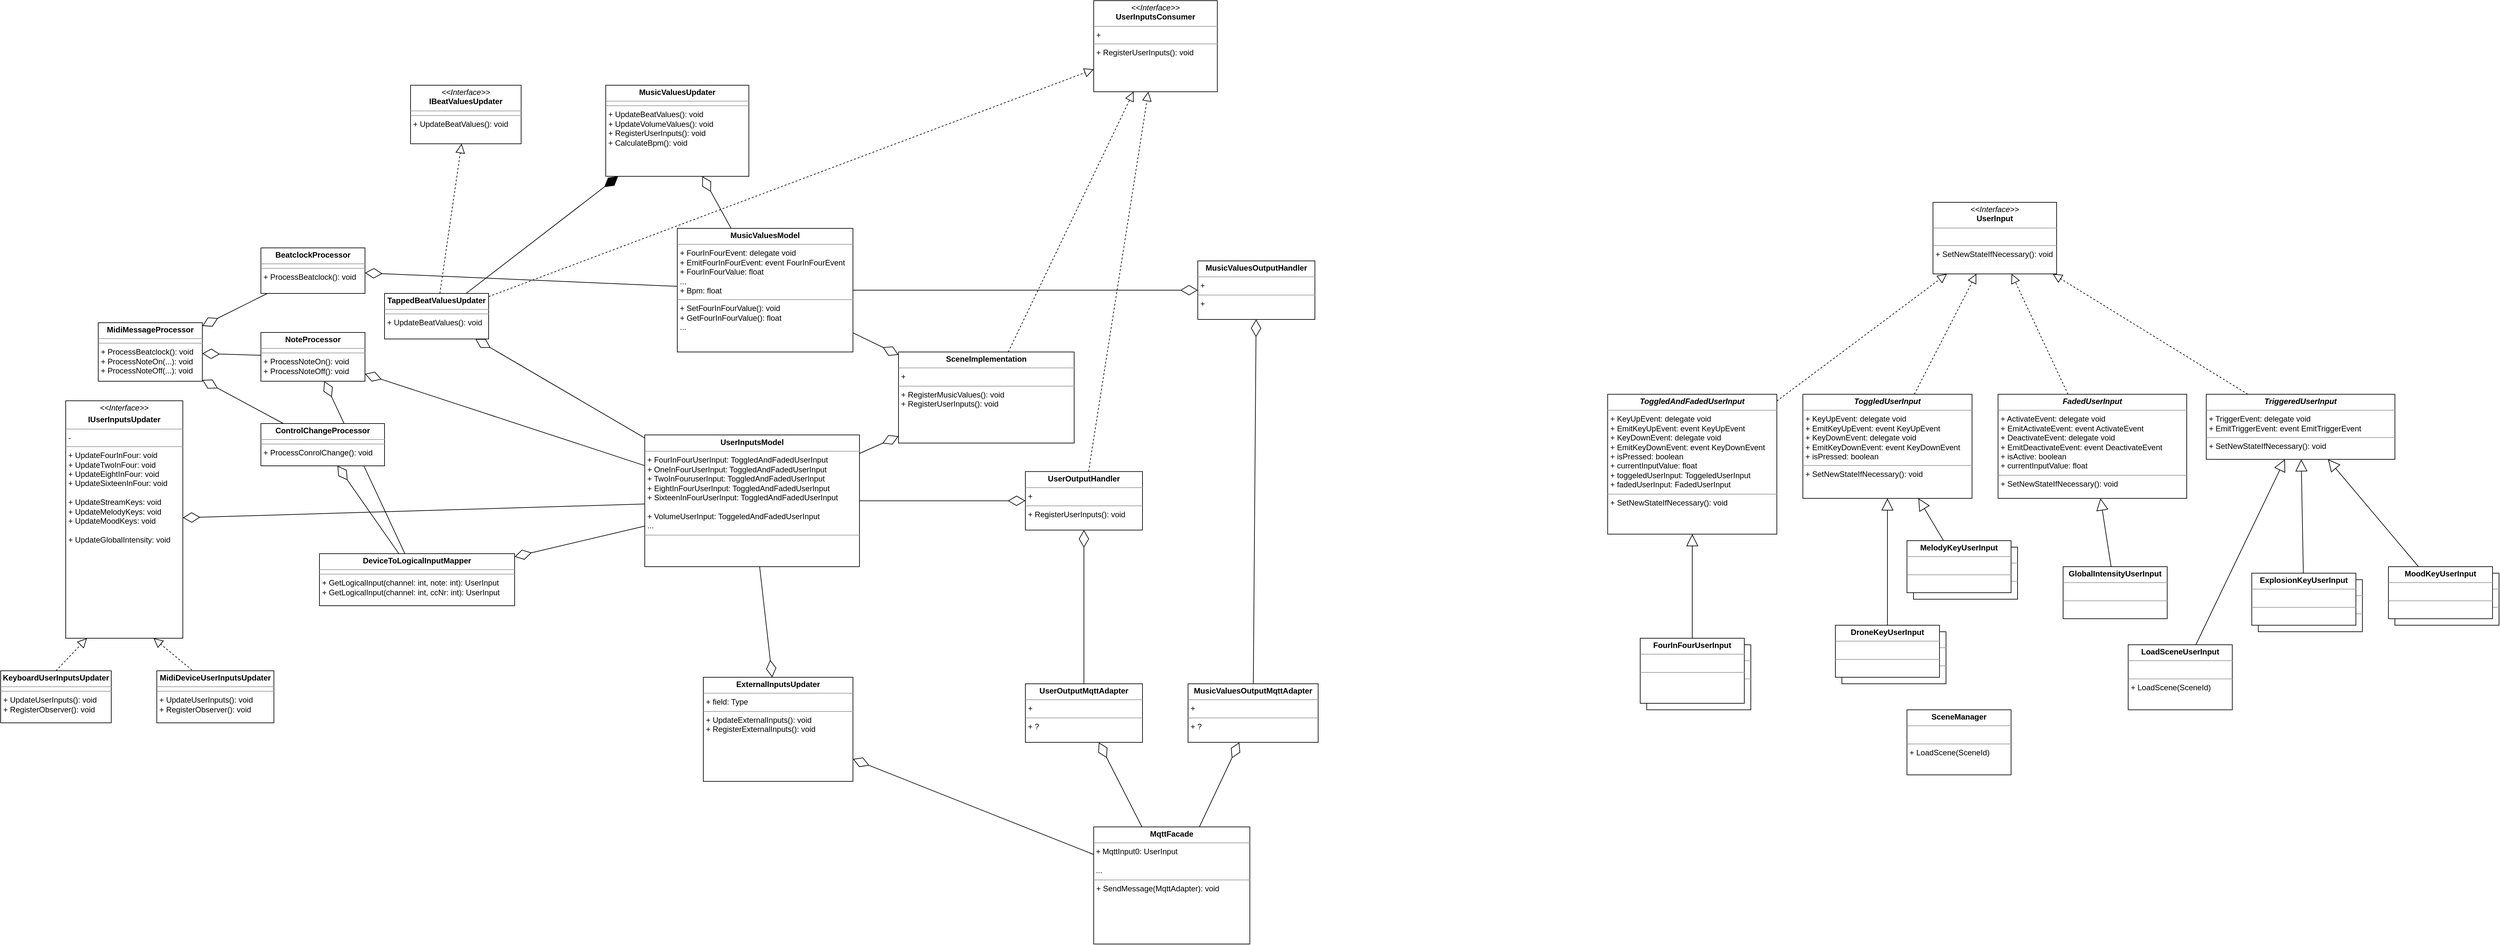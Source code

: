 <mxfile version="18.0.4" type="device"><diagram id="kDup70aPqAmlONpFN8vK" name="Page-1"><mxGraphModel dx="2523" dy="885" grid="1" gridSize="10" guides="1" tooltips="1" connect="1" arrows="1" fold="1" page="1" pageScale="1" pageWidth="850" pageHeight="1100" math="0" shadow="0"><root><mxCell id="0"/><mxCell id="1" parent="0"/><mxCell id="p4Q432q3_4zAi-ggWNKE-8" value="" style="endArrow=diamondThin;endFill=0;endSize=24;html=1;fontColor=default;" edge="1" parent="1" source="p4Q432q3_4zAi-ggWNKE-6" target="p4Q432q3_4zAi-ggWNKE-1"><mxGeometry width="160" relative="1" as="geometry"><mxPoint x="44.505" y="890" as="sourcePoint"/><mxPoint x="-54.286" y="735" as="targetPoint"/></mxGeometry></mxCell><mxCell id="Bzb-3gxFvcCEt1NOHRP6-16" value="" style="endArrow=block;dashed=1;endFill=0;endSize=12;html=1;" parent="1" source="IexDdL5BKOaNLtybtklX-4" target="Bzb-3gxFvcCEt1NOHRP6-14" edge="1"><mxGeometry width="160" relative="1" as="geometry"><mxPoint x="669.998" y="230" as="sourcePoint"/><mxPoint x="621.302" y="-90" as="targetPoint"/></mxGeometry></mxCell><mxCell id="Bzb-3gxFvcCEt1NOHRP6-21" value="&lt;p style=&quot;margin: 0px ; margin-top: 4px ; text-align: center&quot;&gt;&lt;b&gt;ExplosionKeyUserInput&lt;/b&gt;&lt;br&gt;&lt;/p&gt;&lt;hr size=&quot;1&quot;&gt;&lt;p style=&quot;margin: 0px ; margin-left: 4px&quot;&gt;&lt;br&gt;&lt;/p&gt;&lt;hr size=&quot;1&quot;&gt;&lt;p style=&quot;margin: 0px ; margin-left: 4px&quot;&gt;&lt;br&gt;&lt;/p&gt;" style="verticalAlign=top;align=left;overflow=fill;fontSize=12;fontFamily=Helvetica;html=1;" parent="1" vertex="1"><mxGeometry x="2890" y="910" width="160" height="80" as="geometry"/></mxCell><mxCell id="Bzb-3gxFvcCEt1NOHRP6-20" value="&lt;p style=&quot;margin: 0px ; margin-top: 4px ; text-align: center&quot;&gt;&lt;b&gt;MelodyKeyUserInput&lt;/b&gt;&lt;/p&gt;&lt;hr size=&quot;1&quot;&gt;&lt;p style=&quot;margin: 0px ; margin-left: 4px&quot;&gt;&lt;br&gt;&lt;/p&gt;&lt;hr size=&quot;1&quot;&gt;&lt;p style=&quot;margin: 0px ; margin-left: 4px&quot;&gt;&lt;br&gt;&lt;/p&gt;" style="verticalAlign=top;align=left;overflow=fill;fontSize=12;fontFamily=Helvetica;html=1;" parent="1" vertex="1"><mxGeometry x="2360" y="860" width="160" height="80" as="geometry"/></mxCell><mxCell id="Bzb-3gxFvcCEt1NOHRP6-19" value="&lt;p style=&quot;margin: 0px ; margin-top: 4px ; text-align: center&quot;&gt;&lt;b&gt;DroneKeyUserInput&lt;/b&gt;&lt;br&gt;&lt;/p&gt;&lt;hr size=&quot;1&quot;&gt;&lt;p style=&quot;margin: 0px ; margin-left: 4px&quot;&gt;&lt;br&gt;&lt;/p&gt;&lt;hr size=&quot;1&quot;&gt;&lt;p style=&quot;margin: 0px ; margin-left: 4px&quot;&gt;&lt;br&gt;&lt;/p&gt;" style="verticalAlign=top;align=left;overflow=fill;fontSize=12;fontFamily=Helvetica;html=1;" parent="1" vertex="1"><mxGeometry x="2250" y="990" width="160" height="80" as="geometry"/></mxCell><mxCell id="Bzb-3gxFvcCEt1NOHRP6-18" value="&lt;p style=&quot;margin: 0px ; margin-top: 4px ; text-align: center&quot;&gt;&lt;b&gt;StreamKeyUserInput&lt;/b&gt;&lt;/p&gt;&lt;hr size=&quot;1&quot;&gt;&lt;p style=&quot;margin: 0px ; margin-left: 4px&quot;&gt;&lt;br&gt;&lt;/p&gt;&lt;hr size=&quot;1&quot;&gt;&lt;p style=&quot;margin: 0px ; margin-left: 4px&quot;&gt;&lt;br&gt;&lt;/p&gt;" style="verticalAlign=top;align=left;overflow=fill;fontSize=12;fontFamily=Helvetica;html=1;" parent="1" vertex="1"><mxGeometry x="3100" y="900" width="160" height="80" as="geometry"/></mxCell><mxCell id="Bzb-3gxFvcCEt1NOHRP6-17" value="&lt;p style=&quot;margin: 0px ; margin-top: 4px ; text-align: center&quot;&gt;&lt;b&gt;FourInFourUserInput&lt;/b&gt;&lt;/p&gt;&lt;hr size=&quot;1&quot;&gt;&lt;br&gt;&lt;hr size=&quot;1&quot;&gt;&lt;p style=&quot;margin: 0px ; margin-left: 4px&quot;&gt;&lt;br&gt;&lt;/p&gt;" style="verticalAlign=top;align=left;overflow=fill;fontSize=12;fontFamily=Helvetica;html=1;" parent="1" vertex="1"><mxGeometry x="1950" y="1010" width="160" height="100" as="geometry"/></mxCell><mxCell id="IexDdL5BKOaNLtybtklX-3" value="&lt;p style=&quot;margin: 0px ; margin-top: 4px ; text-align: center&quot;&gt;&lt;i&gt;&amp;lt;&amp;lt;Interface&amp;gt;&amp;gt;&lt;/i&gt;&lt;br&gt;&lt;b&gt;IBeatValuesUpdater&lt;/b&gt;&lt;/p&gt;&lt;hr size=&quot;1&quot;&gt;&lt;hr size=&quot;1&quot;&gt;&lt;p style=&quot;margin: 0px ; margin-left: 4px&quot;&gt;+ UpdateBeatValues(): void&lt;/p&gt;" style="verticalAlign=top;align=left;overflow=fill;fontSize=12;fontFamily=Helvetica;html=1;" parent="1" vertex="1"><mxGeometry x="50" y="150" width="170" height="90" as="geometry"/></mxCell><mxCell id="IexDdL5BKOaNLtybtklX-4" value="&lt;p style=&quot;margin: 0px ; margin-top: 4px ; text-align: center&quot;&gt;&lt;b&gt;TappedBeatValuesUpdater&lt;/b&gt;&lt;br&gt;&lt;/p&gt;&lt;hr size=&quot;1&quot;&gt;&lt;hr size=&quot;1&quot;&gt;&lt;p style=&quot;margin: 0px ; margin-left: 4px&quot;&gt;+ UpdateBeatValues(): void&lt;br&gt;&lt;/p&gt;" style="verticalAlign=top;align=left;overflow=fill;fontSize=12;fontFamily=Helvetica;html=1;" parent="1" vertex="1"><mxGeometry x="10" y="470" width="160" height="70" as="geometry"/></mxCell><mxCell id="IexDdL5BKOaNLtybtklX-6" value="" style="endArrow=block;dashed=1;endFill=0;endSize=12;html=1;" parent="1" source="IexDdL5BKOaNLtybtklX-4" target="IexDdL5BKOaNLtybtklX-3" edge="1"><mxGeometry width="160" relative="1" as="geometry"><mxPoint x="100" y="420" as="sourcePoint"/><mxPoint x="390" y="320" as="targetPoint"/></mxGeometry></mxCell><mxCell id="IexDdL5BKOaNLtybtklX-9" value="&lt;p style=&quot;margin: 0px ; margin-top: 4px ; text-align: center&quot;&gt;&lt;b&gt;MusicValuesUpdater&lt;/b&gt;&lt;br&gt;&lt;/p&gt;&lt;hr size=&quot;1&quot;&gt;&lt;hr size=&quot;1&quot;&gt;&lt;p style=&quot;margin: 0px ; margin-left: 4px&quot;&gt;+ UpdateBeatValues(): void&lt;/p&gt;&lt;p style=&quot;margin: 0px ; margin-left: 4px&quot;&gt;+ UpdateVolumeValues(): void&lt;/p&gt;&lt;p style=&quot;margin: 0px ; margin-left: 4px&quot;&gt;+ RegisterUserInputs(): void&lt;/p&gt;&lt;p style=&quot;margin: 0px ; margin-left: 4px&quot;&gt;+ CalculateBpm(): void&lt;br&gt;&lt;/p&gt;" style="verticalAlign=top;align=left;overflow=fill;fontSize=12;fontFamily=Helvetica;html=1;strokeColor=default;" parent="1" vertex="1"><mxGeometry x="350" y="150" width="220" height="140" as="geometry"/></mxCell><mxCell id="IexDdL5BKOaNLtybtklX-15" value="&lt;p style=&quot;margin: 0px ; margin-top: 4px ; text-align: center&quot;&gt;&lt;b&gt;MusicValuesModel&lt;/b&gt;&lt;/p&gt;&lt;hr size=&quot;1&quot;&gt;&lt;p style=&quot;margin: 0px ; margin-left: 4px&quot;&gt;+ FourInFourEvent: delegate void&lt;br&gt;&lt;/p&gt;&lt;p style=&quot;margin: 0px ; margin-left: 4px&quot;&gt;+ EmitFourInFourEvent: event FourInFourEvent&lt;br&gt;&lt;/p&gt;&lt;p style=&quot;margin: 0px ; margin-left: 4px&quot;&gt;+ FourInFourValue: float&lt;/p&gt;&lt;p style=&quot;margin: 0px ; margin-left: 4px&quot;&gt;...&lt;/p&gt;&lt;p style=&quot;margin: 0px ; margin-left: 4px&quot;&gt;+ Bpm: float&lt;br&gt;&lt;/p&gt;&lt;hr size=&quot;1&quot;&gt;&lt;p style=&quot;margin: 0px ; margin-left: 4px&quot;&gt;+ SetFourInFourValue(): void&lt;/p&gt;&lt;p style=&quot;margin: 0px ; margin-left: 4px&quot;&gt;+ GetFourInFourValue(): float&lt;/p&gt;&lt;p style=&quot;margin: 0px ; margin-left: 4px&quot;&gt;...&lt;/p&gt;&lt;p style=&quot;margin: 0px ; margin-left: 4px&quot;&gt;&lt;br&gt;&lt;/p&gt;" style="verticalAlign=top;align=left;overflow=fill;fontSize=12;fontFamily=Helvetica;html=1;" parent="1" vertex="1"><mxGeometry x="460" y="370" width="270" height="190" as="geometry"/></mxCell><mxCell id="_s8e9NvMkZ89bHvfG3n6-1" value="&lt;p style=&quot;margin: 0px ; margin-top: 4px ; text-align: center&quot;&gt;&lt;i&gt;&lt;b&gt;FadedUserInput&lt;/b&gt;&lt;/i&gt;&lt;/p&gt;&lt;hr size=&quot;1&quot;&gt;&lt;p style=&quot;margin: 0px ; margin-left: 4px&quot;&gt;+ ActivateEvent: delegate void&lt;/p&gt;&lt;p style=&quot;margin: 0px ; margin-left: 4px&quot;&gt;+ EmitActivateEvent: event ActivateEvent&lt;/p&gt;&lt;p style=&quot;margin: 0px ; margin-left: 4px&quot;&gt;+ DeactivateEvent: delegate void&lt;br&gt;&lt;/p&gt;&lt;p style=&quot;margin: 0px ; margin-left: 4px&quot;&gt;+ EmitDeactivateEvent: event DeactivateEvent&lt;/p&gt;&lt;p style=&quot;margin: 0px ; margin-left: 4px&quot;&gt;+ isActive: boolean&lt;/p&gt;&lt;p style=&quot;margin: 0px ; margin-left: 4px&quot;&gt;+ currentInputValue: float&lt;br&gt;&lt;/p&gt;&lt;hr size=&quot;1&quot;&gt;&lt;p style=&quot;margin: 0px ; margin-left: 4px&quot;&gt;+ SetNewStateIfNecessary(): void&lt;br&gt;&lt;/p&gt;" style="verticalAlign=top;align=left;overflow=fill;fontSize=12;fontFamily=Helvetica;html=1;" parent="1" vertex="1"><mxGeometry x="2490" y="625" width="290" height="160" as="geometry"/></mxCell><mxCell id="_s8e9NvMkZ89bHvfG3n6-2" value="&lt;p style=&quot;margin: 0px ; margin-top: 4px ; text-align: center&quot;&gt;&lt;i&gt;&amp;lt;&amp;lt;Interface&amp;gt;&amp;gt;&lt;/i&gt;&lt;/p&gt;&lt;p style=&quot;margin: 0px ; margin-top: 4px ; text-align: center&quot;&gt;&lt;b&gt;IUserInputsUpdater&lt;/b&gt;&lt;/p&gt;&lt;hr size=&quot;1&quot;&gt;&lt;p style=&quot;margin: 0px ; margin-left: 4px&quot;&gt;- &lt;br&gt;&lt;/p&gt;&lt;hr size=&quot;1&quot;&gt;&lt;p style=&quot;margin: 0px ; margin-left: 4px&quot;&gt;+ UpdateFourInFour: void&lt;/p&gt;&lt;p style=&quot;margin: 0px ; margin-left: 4px&quot;&gt;+ UpdateTwoInFour: void&lt;/p&gt;&lt;p style=&quot;margin: 0px ; margin-left: 4px&quot;&gt;+ UpdateEightInFour: void&lt;/p&gt;&lt;p style=&quot;margin: 0px ; margin-left: 4px&quot;&gt;+ UpdateSixteenInFour: void&lt;br&gt;&lt;/p&gt;&lt;p style=&quot;margin: 0px ; margin-left: 4px&quot;&gt;&lt;br&gt;&lt;/p&gt;&lt;p style=&quot;margin: 0px ; margin-left: 4px&quot;&gt;+ UpdateStreamKeys: void&lt;/p&gt;&lt;p style=&quot;margin: 0px ; margin-left: 4px&quot;&gt;+ UpdateMelodyKeys: void&lt;/p&gt;&lt;p style=&quot;margin: 0px ; margin-left: 4px&quot;&gt;+ UpdateMoodKeys: void&lt;/p&gt;&lt;p style=&quot;margin: 0px ; margin-left: 4px&quot;&gt;&lt;br&gt;&lt;/p&gt;&lt;p style=&quot;margin: 0px ; margin-left: 4px&quot;&gt;+ UpdateGlobalIntensity: void&lt;/p&gt;&lt;p style=&quot;margin: 0px ; margin-left: 4px&quot;&gt;&lt;br&gt;&lt;/p&gt;&lt;p style=&quot;margin: 0px ; margin-left: 4px&quot;&gt;&lt;br&gt;&lt;/p&gt;" style="verticalAlign=top;align=left;overflow=fill;fontSize=12;fontFamily=Helvetica;html=1;" parent="1" vertex="1"><mxGeometry x="-480" y="635" width="180" height="365" as="geometry"/></mxCell><mxCell id="p0SsCodFUb69BNhrjL_O-1" value="&lt;p style=&quot;margin: 0px ; margin-top: 4px ; text-align: center&quot;&gt;&lt;b&gt;MelodyKeyUserInput&lt;/b&gt;&lt;/p&gt;&lt;hr size=&quot;1&quot;&gt;&lt;p style=&quot;margin: 0px ; margin-left: 4px&quot;&gt;&lt;br&gt;&lt;/p&gt;&lt;hr size=&quot;1&quot;&gt;&lt;p style=&quot;margin: 0px ; margin-left: 4px&quot;&gt;&lt;br&gt;&lt;/p&gt;" style="verticalAlign=top;align=left;overflow=fill;fontSize=12;fontFamily=Helvetica;html=1;" parent="1" vertex="1"><mxGeometry x="2350" y="850" width="160" height="80" as="geometry"/></mxCell><mxCell id="p0SsCodFUb69BNhrjL_O-2" value="&lt;p style=&quot;margin: 0px ; margin-top: 4px ; text-align: center&quot;&gt;&lt;i&gt;&lt;b&gt;ToggledUserInput&lt;/b&gt;&lt;/i&gt;&lt;/p&gt;&lt;hr size=&quot;1&quot;&gt;&lt;p style=&quot;margin: 0px ; margin-left: 4px&quot;&gt;+ KeyUpEvent: delegate void&lt;/p&gt;&lt;p style=&quot;margin: 0px ; margin-left: 4px&quot;&gt;+ EmitKeyUpEvent: event KeyUpEvent&lt;/p&gt;&lt;p style=&quot;margin: 0px ; margin-left: 4px&quot;&gt;+ KeyDownEvent: delegate void&lt;br&gt;&lt;/p&gt;&lt;p style=&quot;margin: 0px ; margin-left: 4px&quot;&gt;+ EmitKeyDownEvent: event KeyDownEvent&lt;/p&gt;&lt;p style=&quot;margin: 0px ; margin-left: 4px&quot;&gt;+ isPressed: boolean&lt;br&gt;&lt;/p&gt;&lt;hr size=&quot;1&quot;&gt;&lt;p style=&quot;margin: 0px ; margin-left: 4px&quot;&gt;+ SetNewStateIfNecessary(): void&lt;br&gt;&lt;/p&gt;" style="verticalAlign=top;align=left;overflow=fill;fontSize=12;fontFamily=Helvetica;html=1;" parent="1" vertex="1"><mxGeometry x="2190" y="625" width="260" height="160" as="geometry"/></mxCell><mxCell id="p0SsCodFUb69BNhrjL_O-4" value="Extends" style="endArrow=block;endSize=16;endFill=0;strokeColor=#000000;shadow=0;comic=0;textOpacity=0;fontColor=none;labelBackgroundColor=none;noLabel=1;" parent="1" source="p0SsCodFUb69BNhrjL_O-1" target="p0SsCodFUb69BNhrjL_O-2" edge="1"><mxGeometry x="-0.048" width="160" relative="1" as="geometry"><mxPoint x="1960" y="990" as="sourcePoint"/><mxPoint x="2120" y="990" as="targetPoint"/><mxPoint as="offset"/></mxGeometry></mxCell><mxCell id="p0SsCodFUb69BNhrjL_O-5" value="&lt;p style=&quot;margin: 0px ; margin-top: 4px ; text-align: center&quot;&gt;&lt;b&gt;MoodKeyUserInput&lt;/b&gt;&lt;/p&gt;&lt;hr size=&quot;1&quot;&gt;&lt;p style=&quot;margin: 0px ; margin-left: 4px&quot;&gt;&lt;br&gt;&lt;/p&gt;&lt;hr size=&quot;1&quot;&gt;&lt;p style=&quot;margin: 0px ; margin-left: 4px&quot;&gt;&lt;br&gt;&lt;/p&gt;" style="verticalAlign=top;align=left;overflow=fill;fontSize=12;fontFamily=Helvetica;html=1;" parent="1" vertex="1"><mxGeometry x="3090" y="890" width="160" height="80" as="geometry"/></mxCell><mxCell id="p0SsCodFUb69BNhrjL_O-6" value="Extends" style="endArrow=block;endSize=16;endFill=0;strokeColor=#000000;shadow=0;comic=0;textOpacity=0;fontColor=none;labelBackgroundColor=none;noLabel=1;" parent="1" source="p0SsCodFUb69BNhrjL_O-5" target="gkqPeHBAmK1bLLE0qPdu-8" edge="1"><mxGeometry x="-0.048" width="160" relative="1" as="geometry"><mxPoint x="2180" y="860" as="sourcePoint"/><mxPoint x="2180" y="765" as="targetPoint"/><mxPoint as="offset"/></mxGeometry></mxCell><mxCell id="gkqPeHBAmK1bLLE0qPdu-3" value="&lt;p style=&quot;margin: 0px ; margin-top: 4px ; text-align: center&quot;&gt;&lt;b&gt;KeyboardUserInputsUpdater&lt;/b&gt;&lt;br&gt;&lt;/p&gt;&lt;hr size=&quot;1&quot;&gt;&lt;hr size=&quot;1&quot;&gt;&lt;p style=&quot;margin: 0px ; margin-left: 4px&quot;&gt;+ UpdateUserInputs(): void&lt;/p&gt;&lt;p style=&quot;margin: 0px ; margin-left: 4px&quot;&gt;+ RegisterObserver(): void&lt;/p&gt;&lt;p style=&quot;margin: 0px ; margin-left: 4px&quot;&gt;&lt;br&gt;&lt;/p&gt;" style="verticalAlign=top;align=left;overflow=fill;fontSize=12;fontFamily=Helvetica;html=1;" parent="1" vertex="1"><mxGeometry x="-580" y="1050" width="170" height="80" as="geometry"/></mxCell><mxCell id="gkqPeHBAmK1bLLE0qPdu-4" value="" style="endArrow=block;dashed=1;endFill=0;endSize=12;html=1;entryX=0.181;entryY=1;entryDx=0;entryDy=0;exitX=0.5;exitY=0;exitDx=0;exitDy=0;entryPerimeter=0;" parent="1" source="gkqPeHBAmK1bLLE0qPdu-3" target="_s8e9NvMkZ89bHvfG3n6-2" edge="1"><mxGeometry width="160" relative="1" as="geometry"><mxPoint x="110" y="780" as="sourcePoint"/><mxPoint x="172.5" y="730" as="targetPoint"/></mxGeometry></mxCell><mxCell id="gkqPeHBAmK1bLLE0qPdu-5" value="&lt;p style=&quot;margin: 0px ; margin-top: 4px ; text-align: center&quot;&gt;&lt;b&gt;MidiDeviceUserInputsUpdater&lt;/b&gt;&lt;br&gt;&lt;/p&gt;&lt;hr size=&quot;1&quot;&gt;&lt;hr size=&quot;1&quot;&gt;&lt;p style=&quot;margin: 0px ; margin-left: 4px&quot;&gt;+ UpdateUserInputs(): void&lt;/p&gt;&lt;p style=&quot;margin: 0px ; margin-left: 4px&quot;&gt;+ RegisterObserver(): void&lt;/p&gt;" style="verticalAlign=top;align=left;overflow=fill;fontSize=12;fontFamily=Helvetica;html=1;" parent="1" vertex="1"><mxGeometry x="-340" y="1050" width="180" height="80" as="geometry"/></mxCell><mxCell id="gkqPeHBAmK1bLLE0qPdu-7" value="" style="endArrow=block;dashed=1;endFill=0;endSize=12;html=1;entryX=0.75;entryY=1;entryDx=0;entryDy=0;exitX=0.3;exitY=-0.014;exitDx=0;exitDy=0;exitPerimeter=0;" parent="1" source="gkqPeHBAmK1bLLE0qPdu-5" target="_s8e9NvMkZ89bHvfG3n6-2" edge="1"><mxGeometry width="160" relative="1" as="geometry"><mxPoint x="135" y="820" as="sourcePoint"/><mxPoint x="182.5" y="740" as="targetPoint"/></mxGeometry></mxCell><mxCell id="gkqPeHBAmK1bLLE0qPdu-8" value="&lt;p style=&quot;margin: 0px ; margin-top: 4px ; text-align: center&quot;&gt;&lt;i&gt;&lt;b&gt;TriggeredUserInput&lt;/b&gt;&lt;/i&gt;&lt;/p&gt;&lt;hr size=&quot;1&quot;&gt;&lt;p style=&quot;margin: 0px ; margin-left: 4px&quot;&gt;+ TriggerEvent: delegate void&lt;/p&gt;&lt;p style=&quot;margin: 0px ; margin-left: 4px&quot;&gt;+ EmitTriggerEvent: event EmitTriggerEvent&lt;/p&gt;&lt;hr size=&quot;1&quot;&gt;&lt;p style=&quot;margin: 0px ; margin-left: 4px&quot;&gt;+ SetNewStateIfNecessary(): void&lt;br&gt;&lt;/p&gt;" style="verticalAlign=top;align=left;overflow=fill;fontSize=12;fontFamily=Helvetica;html=1;" parent="1" vertex="1"><mxGeometry x="2810" y="625" width="290" height="100" as="geometry"/></mxCell><mxCell id="gkqPeHBAmK1bLLE0qPdu-9" value="&lt;p style=&quot;margin: 0px ; margin-top: 4px ; text-align: center&quot;&gt;&lt;b&gt;ExplosionKeyUserInput&lt;/b&gt;&lt;br&gt;&lt;/p&gt;&lt;hr size=&quot;1&quot;&gt;&lt;p style=&quot;margin: 0px ; margin-left: 4px&quot;&gt;&lt;br&gt;&lt;/p&gt;&lt;hr size=&quot;1&quot;&gt;&lt;p style=&quot;margin: 0px ; margin-left: 4px&quot;&gt;&lt;br&gt;&lt;/p&gt;" style="verticalAlign=top;align=left;overflow=fill;fontSize=12;fontFamily=Helvetica;html=1;" parent="1" vertex="1"><mxGeometry x="2880" y="900" width="160" height="80" as="geometry"/></mxCell><mxCell id="gkqPeHBAmK1bLLE0qPdu-10" value="Extends" style="endArrow=block;endSize=16;endFill=0;strokeColor=#000000;shadow=0;comic=0;textOpacity=0;fontColor=none;labelBackgroundColor=none;noLabel=1;" parent="1" source="gkqPeHBAmK1bLLE0qPdu-9" target="gkqPeHBAmK1bLLE0qPdu-8" edge="1"><mxGeometry x="-0.048" width="160" relative="1" as="geometry"><mxPoint x="2235" y="900" as="sourcePoint"/><mxPoint x="2960" y="742" as="targetPoint"/><mxPoint as="offset"/></mxGeometry></mxCell><mxCell id="gkqPeHBAmK1bLLE0qPdu-11" value="&lt;p style=&quot;margin: 0px ; margin-top: 4px ; text-align: center&quot;&gt;&lt;b&gt;FourInFourUserInput&lt;/b&gt;&lt;/p&gt;&lt;hr size=&quot;1&quot;&gt;&lt;br&gt;&lt;hr size=&quot;1&quot;&gt;&lt;p style=&quot;margin: 0px ; margin-left: 4px&quot;&gt;&lt;br&gt;&lt;/p&gt;" style="verticalAlign=top;align=left;overflow=fill;fontSize=12;fontFamily=Helvetica;html=1;" parent="1" vertex="1"><mxGeometry x="1940" y="1000" width="160" height="100" as="geometry"/></mxCell><mxCell id="gkqPeHBAmK1bLLE0qPdu-12" value="&lt;p style=&quot;margin: 0px ; margin-top: 4px ; text-align: center&quot;&gt;&lt;b&gt;GlobalIntensityUserInput&lt;/b&gt;&lt;/p&gt;&lt;hr size=&quot;1&quot;&gt;&lt;p style=&quot;margin: 0px ; margin-left: 4px&quot;&gt;&lt;br&gt;&lt;/p&gt;&lt;hr size=&quot;1&quot;&gt;&lt;p style=&quot;margin: 0px ; margin-left: 4px&quot;&gt;&lt;br&gt;&lt;/p&gt;" style="verticalAlign=top;align=left;overflow=fill;fontSize=12;fontFamily=Helvetica;html=1;" parent="1" vertex="1"><mxGeometry x="2590" y="890" width="160" height="80" as="geometry"/></mxCell><mxCell id="gkqPeHBAmK1bLLE0qPdu-13" value="Extends" style="endArrow=block;endSize=16;endFill=0;strokeColor=#000000;shadow=0;comic=0;textOpacity=0;fontColor=none;labelBackgroundColor=none;noLabel=1;" parent="1" source="gkqPeHBAmK1bLLE0qPdu-12" target="_s8e9NvMkZ89bHvfG3n6-1" edge="1"><mxGeometry x="-0.048" width="160" relative="1" as="geometry"><mxPoint x="2590" y="890" as="sourcePoint"/><mxPoint x="2620" y="762" as="targetPoint"/><mxPoint as="offset"/></mxGeometry></mxCell><mxCell id="gkqPeHBAmK1bLLE0qPdu-15" value="&lt;p style=&quot;margin: 0px ; margin-top: 4px ; text-align: center&quot;&gt;&lt;i&gt;&amp;lt;&amp;lt;Interface&amp;gt;&amp;gt;&lt;/i&gt;&lt;br&gt;&lt;b&gt;UserInput&lt;/b&gt;&lt;/p&gt;&lt;hr size=&quot;1&quot;&gt;&lt;p style=&quot;margin: 0px ; margin-left: 4px&quot;&gt;&lt;br&gt;&lt;/p&gt;&lt;hr size=&quot;1&quot;&gt;&lt;p style=&quot;margin: 0px ; margin-left: 4px&quot;&gt;+ SetNewStateIfNecessary(): void&lt;/p&gt;" style="verticalAlign=top;align=left;overflow=fill;fontSize=12;fontFamily=Helvetica;html=1;" parent="1" vertex="1"><mxGeometry x="2390" y="330" width="190" height="110" as="geometry"/></mxCell><mxCell id="gkqPeHBAmK1bLLE0qPdu-17" value="" style="endArrow=block;dashed=1;endFill=0;endSize=12;html=1;" parent="1" source="p0SsCodFUb69BNhrjL_O-2" target="gkqPeHBAmK1bLLE0qPdu-15" edge="1"><mxGeometry width="160" relative="1" as="geometry"><mxPoint x="1210" y="320" as="sourcePoint"/><mxPoint x="1370" y="320" as="targetPoint"/></mxGeometry></mxCell><mxCell id="gkqPeHBAmK1bLLE0qPdu-18" value="" style="endArrow=block;dashed=1;endFill=0;endSize=12;html=1;" parent="1" source="_s8e9NvMkZ89bHvfG3n6-1" target="gkqPeHBAmK1bLLE0qPdu-15" edge="1"><mxGeometry width="160" relative="1" as="geometry"><mxPoint x="1530" y="350" as="sourcePoint"/><mxPoint x="1690" y="350" as="targetPoint"/></mxGeometry></mxCell><mxCell id="gkqPeHBAmK1bLLE0qPdu-19" value="" style="endArrow=block;dashed=1;endFill=0;endSize=12;html=1;" parent="1" source="gkqPeHBAmK1bLLE0qPdu-8" target="gkqPeHBAmK1bLLE0qPdu-15" edge="1"><mxGeometry width="160" relative="1" as="geometry"><mxPoint x="1860" y="350" as="sourcePoint"/><mxPoint x="2020" y="350" as="targetPoint"/></mxGeometry></mxCell><mxCell id="gkqPeHBAmK1bLLE0qPdu-20" value="&lt;p style=&quot;margin: 0px ; margin-top: 4px ; text-align: center&quot;&gt;&lt;i&gt;&lt;b&gt;ToggledAndFadedUserInput&lt;/b&gt;&lt;/i&gt;&lt;/p&gt;&lt;hr size=&quot;1&quot;&gt;&lt;p style=&quot;margin: 0px ; margin-left: 4px&quot;&gt;+ KeyUpEvent: delegate void&lt;/p&gt;&lt;p style=&quot;margin: 0px ; margin-left: 4px&quot;&gt;+ EmitKeyUpEvent: event KeyUpEvent&lt;/p&gt;&lt;p style=&quot;margin: 0px ; margin-left: 4px&quot;&gt;+ KeyDownEvent: delegate void&lt;br&gt;&lt;/p&gt;&lt;p style=&quot;margin: 0px ; margin-left: 4px&quot;&gt;+ EmitKeyDownEvent: event KeyDownEvent&lt;/p&gt;&lt;p style=&quot;margin: 0px ; margin-left: 4px&quot;&gt;+ isPressed: boolean&lt;/p&gt;&lt;p style=&quot;margin: 0px ; margin-left: 4px&quot;&gt;+ currentInputValue: float&lt;/p&gt;&lt;p style=&quot;margin: 0px ; margin-left: 4px&quot;&gt;+ toggeledUserInput: ToggeledUserInput&lt;/p&gt;&lt;p style=&quot;margin: 0px ; margin-left: 4px&quot;&gt;+ fadedUserInput: FadedUserInput&lt;br&gt;&lt;/p&gt;&lt;hr size=&quot;1&quot;&gt;&lt;p style=&quot;margin: 0px ; margin-left: 4px&quot;&gt;+ SetNewStateIfNecessary(): void&lt;br&gt;&lt;/p&gt;" style="verticalAlign=top;align=left;overflow=fill;fontSize=12;fontFamily=Helvetica;html=1;" parent="1" vertex="1"><mxGeometry x="1890" y="625" width="260" height="215" as="geometry"/></mxCell><mxCell id="gkqPeHBAmK1bLLE0qPdu-21" value="Extends" style="endArrow=block;endSize=16;endFill=0;strokeColor=#000000;shadow=0;comic=0;textOpacity=0;fontColor=none;labelBackgroundColor=none;noLabel=1;" parent="1" source="gkqPeHBAmK1bLLE0qPdu-11" target="gkqPeHBAmK1bLLE0qPdu-20" edge="1"><mxGeometry x="-0.048" width="160" relative="1" as="geometry"><mxPoint x="2235" y="900" as="sourcePoint"/><mxPoint x="2291" y="795.96" as="targetPoint"/><mxPoint as="offset"/></mxGeometry></mxCell><mxCell id="gkqPeHBAmK1bLLE0qPdu-22" value="" style="endArrow=block;dashed=1;endFill=0;endSize=12;html=1;" parent="1" source="gkqPeHBAmK1bLLE0qPdu-20" target="gkqPeHBAmK1bLLE0qPdu-15" edge="1"><mxGeometry width="160" relative="1" as="geometry"><mxPoint x="1310" y="385" as="sourcePoint"/><mxPoint x="1517.5" y="300" as="targetPoint"/></mxGeometry></mxCell><mxCell id="YY2gHRtdCYsPqJjgCvtX-1" value="" style="endArrow=diamondThin;endFill=1;endSize=24;html=1;" parent="1" source="IexDdL5BKOaNLtybtklX-4" target="IexDdL5BKOaNLtybtklX-9" edge="1"><mxGeometry width="160" relative="1" as="geometry"><mxPoint x="350" y="460" as="sourcePoint"/><mxPoint x="390" y="230" as="targetPoint"/></mxGeometry></mxCell><mxCell id="YY2gHRtdCYsPqJjgCvtX-2" value="&lt;p style=&quot;margin: 0px ; margin-top: 4px ; text-align: center&quot;&gt;&lt;b&gt;SceneManager&lt;/b&gt;&lt;/p&gt;&lt;hr size=&quot;1&quot;&gt;&lt;br&gt;&lt;hr size=&quot;1&quot;&gt;&lt;p style=&quot;margin: 0px ; margin-left: 4px&quot;&gt;+ LoadScene(SceneId)&lt;br&gt;&lt;/p&gt;" style="verticalAlign=top;align=left;overflow=fill;fontSize=12;fontFamily=Helvetica;html=1;" parent="1" vertex="1"><mxGeometry x="2350" y="1110" width="160" height="100" as="geometry"/></mxCell><mxCell id="YY2gHRtdCYsPqJjgCvtX-3" value="&lt;p style=&quot;margin: 0px ; margin-top: 4px ; text-align: center&quot;&gt;&lt;b&gt;LoadSceneUserInput&lt;/b&gt;&lt;/p&gt;&lt;hr size=&quot;1&quot;&gt;&lt;br&gt;&lt;hr size=&quot;1&quot;&gt;&lt;p style=&quot;margin: 0px ; margin-left: 4px&quot;&gt;+ LoadScene(SceneId)&lt;br&gt;&lt;/p&gt;" style="verticalAlign=top;align=left;overflow=fill;fontSize=12;fontFamily=Helvetica;html=1;" parent="1" vertex="1"><mxGeometry x="2690" y="1010" width="160" height="100" as="geometry"/></mxCell><mxCell id="YY2gHRtdCYsPqJjgCvtX-5" value="Extends" style="endArrow=block;endSize=16;endFill=0;strokeColor=#000000;shadow=0;comic=0;textOpacity=0;fontColor=none;labelBackgroundColor=none;noLabel=1;" parent="1" source="YY2gHRtdCYsPqJjgCvtX-3" target="gkqPeHBAmK1bLLE0qPdu-8" edge="1"><mxGeometry x="-0.048" width="160" relative="1" as="geometry"><mxPoint x="2150" y="1120" as="sourcePoint"/><mxPoint x="2150" y="930" as="targetPoint"/><mxPoint as="offset"/></mxGeometry></mxCell><mxCell id="YY2gHRtdCYsPqJjgCvtX-7" value="&lt;p style=&quot;margin: 0px ; margin-top: 4px ; text-align: center&quot;&gt;&lt;b&gt;MqttFacade&lt;/b&gt;&lt;br&gt;&lt;/p&gt;&lt;hr size=&quot;1&quot;&gt;&lt;div&gt;&amp;nbsp;+ MqttInput0: UserInput&lt;/div&gt;&lt;div&gt;&lt;br&gt;&lt;/div&gt;&lt;div&gt;&amp;nbsp;...&lt;br&gt;&lt;/div&gt;&lt;hr size=&quot;1&quot;&gt;&lt;p style=&quot;margin: 0px ; margin-left: 4px&quot;&gt;+ SendMessage(MqttAdapter): void&lt;br&gt;&lt;/p&gt;" style="verticalAlign=top;align=left;overflow=fill;fontSize=12;fontFamily=Helvetica;html=1;" parent="1" vertex="1"><mxGeometry x="1100" y="1290" width="240" height="180" as="geometry"/></mxCell><mxCell id="Hk9LADAd_C7SH6eBaAao-1" value="&lt;p style=&quot;margin: 0px ; margin-top: 4px ; text-align: center&quot;&gt;&lt;b&gt;DroneKeyUserInput&lt;/b&gt;&lt;br&gt;&lt;/p&gt;&lt;hr size=&quot;1&quot;&gt;&lt;p style=&quot;margin: 0px ; margin-left: 4px&quot;&gt;&lt;br&gt;&lt;/p&gt;&lt;hr size=&quot;1&quot;&gt;&lt;p style=&quot;margin: 0px ; margin-left: 4px&quot;&gt;&lt;br&gt;&lt;/p&gt;" style="verticalAlign=top;align=left;overflow=fill;fontSize=12;fontFamily=Helvetica;html=1;" parent="1" vertex="1"><mxGeometry x="2240" y="980" width="160" height="80" as="geometry"/></mxCell><mxCell id="Hk9LADAd_C7SH6eBaAao-2" value="Extends" style="endArrow=block;endSize=16;endFill=0;strokeColor=#000000;shadow=0;comic=0;textOpacity=0;fontColor=none;labelBackgroundColor=none;noLabel=1;" parent="1" source="Hk9LADAd_C7SH6eBaAao-1" target="p0SsCodFUb69BNhrjL_O-2" edge="1"><mxGeometry x="-0.048" width="160" relative="1" as="geometry"><mxPoint x="2309" y="849.04" as="sourcePoint"/><mxPoint x="2340" y="785" as="targetPoint"/><mxPoint as="offset"/></mxGeometry></mxCell><mxCell id="Bzb-3gxFvcCEt1NOHRP6-1" value="&lt;p style=&quot;margin: 0px ; margin-top: 4px ; text-align: center&quot;&gt;&lt;b&gt;UserInputsModel&lt;/b&gt;&lt;/p&gt;&lt;hr size=&quot;1&quot;&gt;&lt;p style=&quot;margin: 0px ; margin-left: 4px&quot;&gt;+ FourInFourUserInput: ToggledAndFadedUserInput&lt;/p&gt;&lt;p style=&quot;margin: 0px ; margin-left: 4px&quot;&gt;+ OneInFourUserInput: ToggledAndFadedUserInput&lt;br&gt;&lt;/p&gt;&lt;p style=&quot;margin: 0px ; margin-left: 4px&quot;&gt;+ TwoInFouruserInput: ToggledAndFadedUserInput&lt;/p&gt;&lt;p style=&quot;margin: 0px ; margin-left: 4px&quot;&gt;+ EightInFourUserInput: ToggledAndFadedUserInput&lt;/p&gt;&lt;p style=&quot;margin: 0px ; margin-left: 4px&quot;&gt;+ SixteenInFourUserInput: ToggledAndFadedUserInput&lt;/p&gt;&lt;p style=&quot;margin: 0px ; margin-left: 4px&quot;&gt;&lt;br&gt;&lt;/p&gt;&lt;p style=&quot;margin: 0px ; margin-left: 4px&quot;&gt;+ VolumeUserInput: ToggeledAndFadedUserInput&lt;/p&gt;&lt;p style=&quot;margin: 0px ; margin-left: 4px&quot;&gt;...&lt;br&gt;&lt;/p&gt;&lt;hr size=&quot;1&quot;&gt;" style="verticalAlign=top;align=left;overflow=fill;fontSize=12;fontFamily=Helvetica;html=1;" parent="1" vertex="1"><mxGeometry x="410" y="687.5" width="330" height="202.5" as="geometry"/></mxCell><mxCell id="Bzb-3gxFvcCEt1NOHRP6-2" value="" style="endArrow=diamondThin;endFill=0;endSize=24;html=1;" parent="1" source="IexDdL5BKOaNLtybtklX-15" target="IexDdL5BKOaNLtybtklX-9" edge="1"><mxGeometry width="160" relative="1" as="geometry"><mxPoint x="440" y="440" as="sourcePoint"/><mxPoint x="570" y="150" as="targetPoint"/></mxGeometry></mxCell><mxCell id="Bzb-3gxFvcCEt1NOHRP6-3" value="" style="endArrow=diamondThin;endFill=0;endSize=24;html=1;fontColor=default;" parent="1" source="Bzb-3gxFvcCEt1NOHRP6-1" target="_s8e9NvMkZ89bHvfG3n6-2" edge="1"><mxGeometry width="160" relative="1" as="geometry"><mxPoint x="440" y="720" as="sourcePoint"/><mxPoint x="355" y="720" as="targetPoint"/></mxGeometry></mxCell><mxCell id="Bzb-3gxFvcCEt1NOHRP6-6" value="" style="endArrow=diamondThin;endFill=0;endSize=24;html=1;fontColor=default;" parent="1" source="Bzb-3gxFvcCEt1NOHRP6-1" target="Bzb-3gxFvcCEt1NOHRP6-12" edge="1"><mxGeometry width="160" relative="1" as="geometry"><mxPoint x="990" y="710" as="sourcePoint"/><mxPoint x="1070" y="550" as="targetPoint"/></mxGeometry></mxCell><mxCell id="Bzb-3gxFvcCEt1NOHRP6-7" value="" style="endArrow=diamondThin;endFill=0;endSize=24;html=1;fontColor=default;" parent="1" source="IexDdL5BKOaNLtybtklX-15" target="Bzb-3gxFvcCEt1NOHRP6-12" edge="1"><mxGeometry width="160" relative="1" as="geometry"><mxPoint x="720" y="757.5" as="sourcePoint"/><mxPoint x="1070" y="490" as="targetPoint"/></mxGeometry></mxCell><mxCell id="Bzb-3gxFvcCEt1NOHRP6-12" value="&lt;p style=&quot;margin: 0px ; margin-top: 4px ; text-align: center&quot;&gt;&lt;b&gt;SceneImplementation&lt;/b&gt;&lt;/p&gt;&lt;hr size=&quot;1&quot;&gt;&lt;p style=&quot;margin: 0px ; margin-left: 4px&quot;&gt;+ &lt;br&gt;&lt;/p&gt;&lt;hr size=&quot;1&quot;&gt;&lt;p style=&quot;margin: 0px ; margin-left: 4px&quot;&gt;+ RegisterMusicValues(): void&lt;/p&gt;&lt;p style=&quot;margin: 0px ; margin-left: 4px&quot;&gt;+ RegisterUserInputs(): void&lt;br&gt;&lt;/p&gt;" style="verticalAlign=top;align=left;overflow=fill;fontSize=12;fontFamily=Helvetica;html=1;fontColor=default;strokeColor=default;" parent="1" vertex="1"><mxGeometry x="800" y="560" width="270" height="140" as="geometry"/></mxCell><mxCell id="Bzb-3gxFvcCEt1NOHRP6-13" value="" style="endArrow=diamondThin;endFill=0;endSize=24;html=1;fontColor=default;" parent="1" source="Bzb-3gxFvcCEt1NOHRP6-1" target="IexDdL5BKOaNLtybtklX-4" edge="1"><mxGeometry width="160" relative="1" as="geometry"><mxPoint x="570" y="484.656" as="sourcePoint"/><mxPoint x="730" y="440.004" as="targetPoint"/></mxGeometry></mxCell><mxCell id="Bzb-3gxFvcCEt1NOHRP6-14" value="&lt;p style=&quot;margin: 0px ; margin-top: 4px ; text-align: center&quot;&gt;&lt;i&gt;&amp;lt;&amp;lt;Interface&amp;gt;&amp;gt;&lt;/i&gt;&lt;br&gt;&lt;b&gt;UserInputsConsumer&lt;/b&gt;&lt;/p&gt;&lt;hr size=&quot;1&quot;&gt;&lt;p style=&quot;margin: 0px ; margin-left: 4px&quot;&gt;+ &lt;br&gt;&lt;/p&gt;&lt;hr size=&quot;1&quot;&gt;&lt;p style=&quot;margin: 0px ; margin-left: 4px&quot;&gt;+ RegisterUserInputs(): void&lt;br&gt;&lt;/p&gt;" style="verticalAlign=top;align=left;overflow=fill;fontSize=12;fontFamily=Helvetica;html=1;fontColor=default;strokeColor=default;" parent="1" vertex="1"><mxGeometry x="1100" y="20" width="190" height="140" as="geometry"/></mxCell><mxCell id="Bzb-3gxFvcCEt1NOHRP6-15" value="" style="endArrow=block;dashed=1;endFill=0;endSize=12;html=1;" parent="1" source="Bzb-3gxFvcCEt1NOHRP6-12" target="Bzb-3gxFvcCEt1NOHRP6-14" edge="1"><mxGeometry width="160" relative="1" as="geometry"><mxPoint x="1050.0" y="400" as="sourcePoint"/><mxPoint x="1060.862" y="190" as="targetPoint"/></mxGeometry></mxCell><mxCell id="Bzb-3gxFvcCEt1NOHRP6-23" value="" style="endArrow=diamondThin;endFill=0;endSize=24;html=1;fontColor=default;" parent="1" source="Bzb-3gxFvcCEt1NOHRP6-1" target="Bzb-3gxFvcCEt1NOHRP6-26" edge="1"><mxGeometry width="160" relative="1" as="geometry"><mxPoint x="790" y="738.858" as="sourcePoint"/><mxPoint x="1270.0" y="941.361" as="targetPoint"/></mxGeometry></mxCell><mxCell id="Bzb-3gxFvcCEt1NOHRP6-24" value="" style="endArrow=block;dashed=1;endFill=0;endSize=12;html=1;" parent="1" source="Bzb-3gxFvcCEt1NOHRP6-26" target="Bzb-3gxFvcCEt1NOHRP6-14" edge="1"><mxGeometry width="160" relative="1" as="geometry"><mxPoint x="1352.083" y="910" as="sourcePoint"/><mxPoint x="1353.269" y="200" as="targetPoint"/></mxGeometry></mxCell><mxCell id="Bzb-3gxFvcCEt1NOHRP6-26" value="&lt;p style=&quot;margin: 0px ; margin-top: 4px ; text-align: center&quot;&gt;&lt;b&gt;UserOutputHandler&lt;/b&gt;&lt;/p&gt;&lt;hr size=&quot;1&quot;&gt;&lt;p style=&quot;margin: 0px ; margin-left: 4px&quot;&gt;+ &lt;br&gt;&lt;/p&gt;&lt;hr size=&quot;1&quot;&gt;&lt;p style=&quot;margin: 0px ; margin-left: 4px&quot;&gt;+ RegisterUserInputs(): void&lt;br&gt;&lt;/p&gt;" style="verticalAlign=top;align=left;overflow=fill;fontSize=12;fontFamily=Helvetica;html=1;fontColor=default;strokeColor=default;" parent="1" vertex="1"><mxGeometry x="995" y="743.75" width="180" height="90" as="geometry"/></mxCell><mxCell id="Bzb-3gxFvcCEt1NOHRP6-27" value="" style="endArrow=diamondThin;endFill=0;endSize=24;html=1;fontColor=default;startArrow=none;" parent="1" source="Bzb-3gxFvcCEt1NOHRP6-41" target="Bzb-3gxFvcCEt1NOHRP6-26" edge="1"><mxGeometry width="160" relative="1" as="geometry"><mxPoint x="930" y="1140" as="sourcePoint"/><mxPoint x="1090" y="1140" as="targetPoint"/></mxGeometry></mxCell><mxCell id="Bzb-3gxFvcCEt1NOHRP6-33" value="&lt;p style=&quot;margin: 0px ; margin-top: 4px ; text-align: center&quot;&gt;&lt;b&gt;ExternalInputsUpdater&lt;/b&gt;&lt;/p&gt;&lt;hr size=&quot;1&quot;&gt;&lt;p style=&quot;margin: 0px ; margin-left: 4px&quot;&gt;+ field: Type&lt;/p&gt;&lt;hr size=&quot;1&quot;&gt;&lt;p style=&quot;margin: 0px ; margin-left: 4px&quot;&gt;+ UpdateExternalInputs(): void&lt;/p&gt;&lt;p style=&quot;margin: 0px ; margin-left: 4px&quot;&gt;+ RegisterExternalInputs(): void&lt;br&gt;&lt;/p&gt;" style="verticalAlign=top;align=left;overflow=fill;fontSize=12;fontFamily=Helvetica;html=1;fontColor=default;strokeColor=default;" parent="1" vertex="1"><mxGeometry x="500" y="1060" width="230" height="160" as="geometry"/></mxCell><mxCell id="Bzb-3gxFvcCEt1NOHRP6-34" value="" style="endArrow=diamondThin;endFill=0;endSize=24;html=1;fontColor=default;" parent="1" source="YY2gHRtdCYsPqJjgCvtX-7" target="Bzb-3gxFvcCEt1NOHRP6-33" edge="1"><mxGeometry width="160" relative="1" as="geometry"><mxPoint x="946.178" y="1350" as="sourcePoint"/><mxPoint x="870.002" y="1420" as="targetPoint"/></mxGeometry></mxCell><mxCell id="Bzb-3gxFvcCEt1NOHRP6-35" value="" style="endArrow=diamondThin;endFill=0;endSize=24;html=1;fontColor=default;" parent="1" source="Bzb-3gxFvcCEt1NOHRP6-1" target="Bzb-3gxFvcCEt1NOHRP6-33" edge="1"><mxGeometry width="160" relative="1" as="geometry"><mxPoint x="660" y="1013.2" as="sourcePoint"/><mxPoint x="540" y="1000.0" as="targetPoint"/></mxGeometry></mxCell><mxCell id="Bzb-3gxFvcCEt1NOHRP6-36" value="&lt;p style=&quot;margin: 0px ; margin-top: 4px ; text-align: center&quot;&gt;&lt;b&gt;MusicValuesOutputHandler&lt;/b&gt;&lt;/p&gt;&lt;hr size=&quot;1&quot;&gt;&lt;p style=&quot;margin: 0px ; margin-left: 4px&quot;&gt;+ &lt;br&gt;&lt;/p&gt;&lt;hr size=&quot;1&quot;&gt;&lt;p style=&quot;margin: 0px ; margin-left: 4px&quot;&gt;+ &lt;br&gt;&lt;/p&gt;" style="verticalAlign=top;align=left;overflow=fill;fontSize=12;fontFamily=Helvetica;html=1;fontColor=default;strokeColor=default;" parent="1" vertex="1"><mxGeometry x="1260" y="420" width="180" height="90" as="geometry"/></mxCell><mxCell id="Bzb-3gxFvcCEt1NOHRP6-39" value="" style="endArrow=diamondThin;endFill=0;endSize=24;html=1;fontColor=default;" parent="1" source="IexDdL5BKOaNLtybtklX-15" target="Bzb-3gxFvcCEt1NOHRP6-36" edge="1"><mxGeometry width="160" relative="1" as="geometry"><mxPoint x="830.0" y="309.997" as="sourcePoint"/><mxPoint x="1180" y="371.464" as="targetPoint"/></mxGeometry></mxCell><mxCell id="Bzb-3gxFvcCEt1NOHRP6-40" value="" style="endArrow=diamondThin;endFill=0;endSize=24;html=1;fontColor=default;" parent="1" source="Bzb-3gxFvcCEt1NOHRP6-44" target="Bzb-3gxFvcCEt1NOHRP6-36" edge="1"><mxGeometry width="160" relative="1" as="geometry"><mxPoint x="1421.442" y="1235" as="sourcePoint"/><mxPoint x="1339.999" y="850" as="targetPoint"/></mxGeometry></mxCell><mxCell id="Bzb-3gxFvcCEt1NOHRP6-41" value="&lt;p style=&quot;margin: 0px ; margin-top: 4px ; text-align: center&quot;&gt;&lt;b&gt;UserOutputMqttAdapter&lt;/b&gt;&lt;/p&gt;&lt;hr size=&quot;1&quot;&gt;&lt;p style=&quot;margin: 0px ; margin-left: 4px&quot;&gt;+ &lt;br&gt;&lt;/p&gt;&lt;hr size=&quot;1&quot;&gt;&lt;p style=&quot;margin: 0px ; margin-left: 4px&quot;&gt;+ ?&lt;br&gt;&lt;/p&gt;" style="verticalAlign=top;align=left;overflow=fill;fontSize=12;fontFamily=Helvetica;html=1;fontColor=default;strokeColor=default;" parent="1" vertex="1"><mxGeometry x="995" y="1070" width="180" height="90" as="geometry"/></mxCell><mxCell id="Bzb-3gxFvcCEt1NOHRP6-43" value="" style="endArrow=diamondThin;endFill=0;endSize=24;html=1;fontColor=default;startArrow=none;" parent="1" source="YY2gHRtdCYsPqJjgCvtX-7" target="Bzb-3gxFvcCEt1NOHRP6-41" edge="1"><mxGeometry width="160" relative="1" as="geometry"><mxPoint x="1128.235" y="1080" as="sourcePoint"/><mxPoint x="1121.765" y="915" as="targetPoint"/></mxGeometry></mxCell><mxCell id="Bzb-3gxFvcCEt1NOHRP6-44" value="&lt;p style=&quot;margin: 0px ; margin-top: 4px ; text-align: center&quot;&gt;&lt;b&gt;MusicValuesOutputMqttAdapter&lt;/b&gt;&lt;/p&gt;&lt;hr size=&quot;1&quot;&gt;&lt;p style=&quot;margin: 0px ; margin-left: 4px&quot;&gt;+ &lt;br&gt;&lt;/p&gt;&lt;hr size=&quot;1&quot;&gt;&lt;p style=&quot;margin: 0px ; margin-left: 4px&quot;&gt;+ ?&lt;br&gt;&lt;/p&gt;" style="verticalAlign=top;align=left;overflow=fill;fontSize=12;fontFamily=Helvetica;html=1;fontColor=default;strokeColor=default;" parent="1" vertex="1"><mxGeometry x="1245" y="1070" width="200" height="90" as="geometry"/></mxCell><mxCell id="Bzb-3gxFvcCEt1NOHRP6-45" value="" style="endArrow=diamondThin;endFill=0;endSize=24;html=1;fontColor=default;" parent="1" source="YY2gHRtdCYsPqJjgCvtX-7" target="Bzb-3gxFvcCEt1NOHRP6-44" edge="1"><mxGeometry width="160" relative="1" as="geometry"><mxPoint x="1343.375" y="970" as="sourcePoint"/><mxPoint x="1367" y="1010" as="targetPoint"/></mxGeometry></mxCell><mxCell id="3I812u1juoFxMlMymkQs-1" value="&lt;p style=&quot;margin: 0px ; margin-top: 4px ; text-align: center&quot;&gt;&lt;b&gt;MidiMessageProcessor&lt;/b&gt;&lt;br&gt;&lt;/p&gt;&lt;hr size=&quot;1&quot;&gt;&lt;hr size=&quot;1&quot;&gt;&lt;p style=&quot;margin: 0px ; margin-left: 4px&quot;&gt;+ ProcessBeatclock(): void&lt;/p&gt;&lt;p style=&quot;margin: 0px ; margin-left: 4px&quot;&gt;+ ProcessNoteOn(...): void&lt;/p&gt;&lt;p style=&quot;margin: 0px ; margin-left: 4px&quot;&gt;+ ProcessNoteOff(...): void&lt;br&gt;&lt;/p&gt;" style="verticalAlign=top;align=left;overflow=fill;fontSize=12;fontFamily=Helvetica;html=1;" parent="1" vertex="1"><mxGeometry x="-430" y="515" width="160" height="90" as="geometry"/></mxCell><mxCell id="3I812u1juoFxMlMymkQs-2" value="&lt;p style=&quot;margin: 0px ; margin-top: 4px ; text-align: center&quot;&gt;&lt;b&gt;BeatclockProcessor&lt;/b&gt;&lt;br&gt;&lt;/p&gt;&lt;hr size=&quot;1&quot;&gt;&lt;hr size=&quot;1&quot;&gt;&lt;p style=&quot;margin: 0px ; margin-left: 4px&quot;&gt;+ ProcessBeatclock(): void&lt;br&gt;&lt;/p&gt;" style="verticalAlign=top;align=left;overflow=fill;fontSize=12;fontFamily=Helvetica;html=1;" parent="1" vertex="1"><mxGeometry x="-180" y="400" width="160" height="70" as="geometry"/></mxCell><mxCell id="3I812u1juoFxMlMymkQs-3" value="" style="endArrow=diamondThin;endFill=0;endSize=24;html=1;fontColor=default;" parent="1" source="3I812u1juoFxMlMymkQs-2" target="3I812u1juoFxMlMymkQs-1" edge="1"><mxGeometry width="160" relative="1" as="geometry"><mxPoint x="-107.222" y="757.5" as="sourcePoint"/><mxPoint x="-389.998" y="520" as="targetPoint"/></mxGeometry></mxCell><mxCell id="3I812u1juoFxMlMymkQs-4" value="" style="endArrow=diamondThin;endFill=0;endSize=24;html=1;fontColor=default;" parent="1" source="IexDdL5BKOaNLtybtklX-15" target="3I812u1juoFxMlMymkQs-2" edge="1"><mxGeometry width="160" relative="1" as="geometry"><mxPoint x="-210.0" y="425" as="sourcePoint"/><mxPoint x="-280.0" y="425" as="targetPoint"/></mxGeometry></mxCell><mxCell id="p4Q432q3_4zAi-ggWNKE-1" value="&lt;p style=&quot;margin: 0px ; margin-top: 4px ; text-align: center&quot;&gt;&lt;b&gt;NoteProcessor&lt;/b&gt;&lt;br&gt;&lt;/p&gt;&lt;hr size=&quot;1&quot;&gt;&lt;hr size=&quot;1&quot;&gt;&lt;p style=&quot;margin: 0px ; margin-left: 4px&quot;&gt;+ ProcessNoteOn(): void&lt;/p&gt;&lt;p style=&quot;margin: 0px ; margin-left: 4px&quot;&gt;+ ProcessNoteOff(): void&lt;br&gt;&lt;/p&gt;" style="verticalAlign=top;align=left;overflow=fill;fontSize=12;fontFamily=Helvetica;html=1;" vertex="1" parent="1"><mxGeometry x="-180" y="530" width="160" height="75" as="geometry"/></mxCell><mxCell id="p4Q432q3_4zAi-ggWNKE-2" value="" style="endArrow=diamondThin;endFill=0;endSize=24;html=1;fontColor=default;" edge="1" parent="1" source="p4Q432q3_4zAi-ggWNKE-1" target="3I812u1juoFxMlMymkQs-1"><mxGeometry width="160" relative="1" as="geometry"><mxPoint x="-196.818" y="460" as="sourcePoint"/><mxPoint x="-273.182" y="500" as="targetPoint"/></mxGeometry></mxCell><mxCell id="p4Q432q3_4zAi-ggWNKE-3" value="&lt;p style=&quot;margin: 0px ; margin-top: 4px ; text-align: center&quot;&gt;&lt;b&gt;ControlChangeProcessor&lt;/b&gt;&lt;br&gt;&lt;/p&gt;&lt;hr size=&quot;1&quot;&gt;&lt;hr size=&quot;1&quot;&gt;&lt;p style=&quot;margin: 0px ; margin-left: 4px&quot;&gt;+ ProcessConrolChange(): void&lt;/p&gt;&lt;p style=&quot;margin: 0px ; margin-left: 4px&quot;&gt;&lt;br&gt;&lt;/p&gt;" style="verticalAlign=top;align=left;overflow=fill;fontSize=12;fontFamily=Helvetica;html=1;" vertex="1" parent="1"><mxGeometry x="-180" y="670" width="190" height="65" as="geometry"/></mxCell><mxCell id="p4Q432q3_4zAi-ggWNKE-4" value="" style="endArrow=diamondThin;endFill=0;endSize=24;html=1;fontColor=default;" edge="1" parent="1" source="p4Q432q3_4zAi-ggWNKE-3" target="3I812u1juoFxMlMymkQs-1"><mxGeometry width="160" relative="1" as="geometry"><mxPoint x="-170" y="557.1" as="sourcePoint"/><mxPoint x="-260" y="545.4" as="targetPoint"/></mxGeometry></mxCell><mxCell id="p4Q432q3_4zAi-ggWNKE-5" value="" style="endArrow=diamondThin;endFill=0;endSize=24;html=1;fontColor=default;" edge="1" parent="1" source="Bzb-3gxFvcCEt1NOHRP6-1" target="p4Q432q3_4zAi-ggWNKE-6"><mxGeometry width="160" relative="1" as="geometry"><mxPoint x="420.0" y="803.666" as="sourcePoint"/><mxPoint x="-290" y="824.819" as="targetPoint"/></mxGeometry></mxCell><mxCell id="p4Q432q3_4zAi-ggWNKE-6" value="&lt;p style=&quot;margin: 0px ; margin-top: 4px ; text-align: center&quot;&gt;&lt;b&gt;DeviceToLogicalInputMapper&lt;/b&gt;&lt;br&gt;&lt;/p&gt;&lt;hr size=&quot;1&quot;&gt;&lt;hr size=&quot;1&quot;&gt;&lt;p style=&quot;margin: 0px ; margin-left: 4px&quot;&gt;+ GetLogicalInput(channel: int, note: int): UserInput&lt;/p&gt;&lt;p style=&quot;margin: 0px ; margin-left: 4px&quot;&gt;+ GetLogicalInput(channel: int, ccNr: int): UserInput&lt;br&gt;&lt;/p&gt;&lt;p style=&quot;margin: 0px ; margin-left: 4px&quot;&gt;&lt;br&gt;&lt;/p&gt;" style="verticalAlign=top;align=left;overflow=fill;fontSize=12;fontFamily=Helvetica;html=1;" vertex="1" parent="1"><mxGeometry x="-90" y="870" width="300" height="80" as="geometry"/></mxCell><mxCell id="p4Q432q3_4zAi-ggWNKE-7" value="" style="endArrow=diamondThin;endFill=0;endSize=24;html=1;fontColor=default;" edge="1" parent="1" source="p4Q432q3_4zAi-ggWNKE-6" target="p4Q432q3_4zAi-ggWNKE-3"><mxGeometry width="160" relative="1" as="geometry"><mxPoint x="750.0" y="798.75" as="sourcePoint"/><mxPoint x="1005.0" y="798.75" as="targetPoint"/></mxGeometry></mxCell><mxCell id="p4Q432q3_4zAi-ggWNKE-9" value="" style="endArrow=diamondThin;endFill=0;endSize=24;html=1;fontColor=default;" edge="1" parent="1" source="Bzb-3gxFvcCEt1NOHRP6-1" target="p4Q432q3_4zAi-ggWNKE-1"><mxGeometry width="160" relative="1" as="geometry"><mxPoint x="420.0" y="774.688" as="sourcePoint"/><mxPoint x="20.0" y="716.354" as="targetPoint"/></mxGeometry></mxCell></root></mxGraphModel></diagram></mxfile>